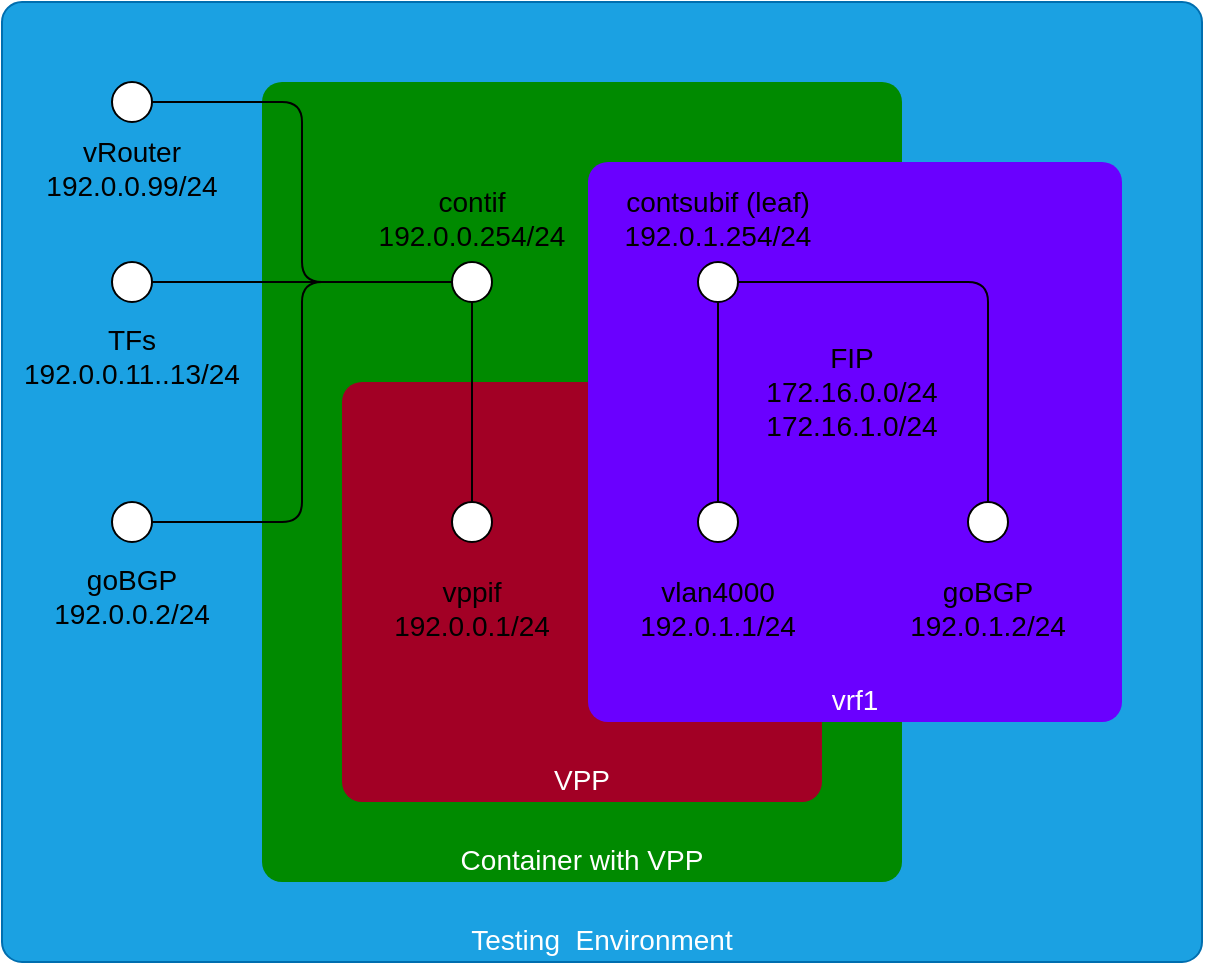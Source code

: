 <mxfile>
    <diagram id="9bSHRC0DQeq0pP0YiXLf" name="vpp">
        <mxGraphModel dx="603" dy="773" grid="1" gridSize="10" guides="1" tooltips="1" connect="1" arrows="1" fold="1" page="1" pageScale="1" pageWidth="850" pageHeight="1100" math="0" shadow="0">
            <root>
                <mxCell id="0"/>
                <mxCell id="1" parent="0"/>
                <mxCell id="4" value="Testing&amp;nbsp; Environment" style="rounded=1;whiteSpace=wrap;html=1;fillColor=#1ba1e2;strokeColor=#006EAF;fontColor=#ffffff;verticalAlign=bottom;fontSize=14;fontFamily=Helvetica;arcSize=20;portConstraintRotation=0;absoluteArcSize=1;" vertex="1" parent="1">
                    <mxGeometry x="80" y="80" width="600" height="480" as="geometry"/>
                </mxCell>
                <mxCell id="2" value="Container with VPP" style="rounded=1;whiteSpace=wrap;html=1;fillColor=#008a00;strokeColor=none;fontColor=#ffffff;verticalAlign=bottom;fontSize=14;fontFamily=Helvetica;arcSize=20;absoluteArcSize=1;" vertex="1" parent="1">
                    <mxGeometry x="210" y="120" width="320" height="400" as="geometry"/>
                </mxCell>
                <mxCell id="3" value="VPP" style="rounded=1;whiteSpace=wrap;html=1;fillColor=#a20025;strokeColor=none;fontColor=#ffffff;verticalAlign=bottom;fontSize=14;fontFamily=Helvetica;arcSize=20;imageHeight=24;absoluteArcSize=1;" vertex="1" parent="1">
                    <mxGeometry x="250" y="270" width="240" height="210" as="geometry"/>
                </mxCell>
                <mxCell id="19" value="vrf1" style="rounded=1;whiteSpace=wrap;html=1;fillColor=#6a00ff;strokeColor=none;fontColor=#ffffff;verticalAlign=bottom;fontSize=14;fontFamily=Helvetica;arcSize=20;absoluteArcSize=1;" vertex="1" parent="1">
                    <mxGeometry x="373" y="160" width="267" height="280" as="geometry"/>
                </mxCell>
                <mxCell id="5" value="" style="ellipse;whiteSpace=wrap;html=1;fontSize=14;fillColor=#FFFFFF;fontFamily=Helvetica;" vertex="1" parent="1">
                    <mxGeometry x="305" y="330" width="20" height="20" as="geometry"/>
                </mxCell>
                <mxCell id="6" value="vppif&lt;br style=&quot;font-size: 14px;&quot;&gt;192.0.0.1/24" style="text;strokeColor=none;align=center;fillColor=none;html=1;verticalAlign=middle;whiteSpace=wrap;rounded=0;fontSize=14;fontFamily=Helvetica;" vertex="1" parent="1">
                    <mxGeometry x="270" y="360" width="90" height="45" as="geometry"/>
                </mxCell>
                <mxCell id="7" value="" style="ellipse;whiteSpace=wrap;html=1;fontSize=14;fillColor=#FFFFFF;fontFamily=Helvetica;" vertex="1" parent="1">
                    <mxGeometry x="428" y="330" width="20" height="20" as="geometry"/>
                </mxCell>
                <mxCell id="8" value="vlan4000&lt;br style=&quot;font-size: 14px;&quot;&gt;192.0.1.1/24" style="text;strokeColor=none;align=center;fillColor=none;html=1;verticalAlign=middle;whiteSpace=wrap;rounded=0;fontSize=14;fontFamily=Helvetica;" vertex="1" parent="1">
                    <mxGeometry x="393" y="360" width="90" height="45" as="geometry"/>
                </mxCell>
                <mxCell id="14" style="edgeStyle=none;html=1;exitX=0.5;exitY=1;exitDx=0;exitDy=0;fontFamily=Helvetica;fontSize=14;endArrow=none;endFill=0;" edge="1" parent="1" source="10" target="5">
                    <mxGeometry relative="1" as="geometry"/>
                </mxCell>
                <mxCell id="26" style="edgeStyle=orthogonalEdgeStyle;html=1;exitX=0;exitY=0.5;exitDx=0;exitDy=0;entryX=1;entryY=0.5;entryDx=0;entryDy=0;fontFamily=Helvetica;fontSize=14;endArrow=none;endFill=0;" edge="1" parent="1" source="10" target="21">
                    <mxGeometry relative="1" as="geometry"/>
                </mxCell>
                <mxCell id="29" style="edgeStyle=orthogonalEdgeStyle;html=1;exitX=0;exitY=0.5;exitDx=0;exitDy=0;entryX=1;entryY=0.5;entryDx=0;entryDy=0;fontFamily=Helvetica;fontSize=14;endArrow=none;endFill=0;" edge="1" parent="1" source="10" target="27">
                    <mxGeometry relative="1" as="geometry"/>
                </mxCell>
                <mxCell id="10" value="" style="ellipse;whiteSpace=wrap;html=1;fontSize=14;fillColor=#FFFFFF;fontFamily=Helvetica;" vertex="1" parent="1">
                    <mxGeometry x="305" y="210" width="20" height="20" as="geometry"/>
                </mxCell>
                <mxCell id="15" style="edgeStyle=none;html=1;exitX=0.5;exitY=1;exitDx=0;exitDy=0;entryX=0.5;entryY=0;entryDx=0;entryDy=0;fontFamily=Helvetica;fontSize=14;endArrow=none;endFill=0;" edge="1" parent="1" source="11" target="7">
                    <mxGeometry relative="1" as="geometry"/>
                </mxCell>
                <mxCell id="11" value="" style="ellipse;whiteSpace=wrap;html=1;fontSize=14;fillColor=#FFFFFF;fontFamily=Helvetica;" vertex="1" parent="1">
                    <mxGeometry x="428" y="210" width="20" height="20" as="geometry"/>
                </mxCell>
                <mxCell id="12" value="contif&lt;br style=&quot;font-size: 14px;&quot;&gt;192.0.0.254/24" style="text;strokeColor=none;align=center;fillColor=none;html=1;verticalAlign=middle;whiteSpace=wrap;rounded=0;fontSize=14;fontFamily=Helvetica;" vertex="1" parent="1">
                    <mxGeometry x="270" y="165" width="90" height="45" as="geometry"/>
                </mxCell>
                <mxCell id="13" value="contsubif (leaf)&lt;br style=&quot;font-size: 14px;&quot;&gt;192.0.1.254/24" style="text;strokeColor=none;align=center;fillColor=none;html=1;verticalAlign=middle;whiteSpace=wrap;rounded=0;fontSize=14;fontFamily=Helvetica;" vertex="1" parent="1">
                    <mxGeometry x="383" y="165" width="110" height="45" as="geometry"/>
                </mxCell>
                <mxCell id="17" style="edgeStyle=orthogonalEdgeStyle;html=1;exitX=0.5;exitY=0;exitDx=0;exitDy=0;entryX=1;entryY=0.5;entryDx=0;entryDy=0;fontFamily=Helvetica;fontSize=14;endArrow=none;endFill=0;" edge="1" parent="1" source="16" target="11">
                    <mxGeometry relative="1" as="geometry"/>
                </mxCell>
                <mxCell id="16" value="" style="ellipse;whiteSpace=wrap;html=1;fontSize=14;fillColor=#FFFFFF;fontFamily=Helvetica;" vertex="1" parent="1">
                    <mxGeometry x="563" y="330" width="20" height="20" as="geometry"/>
                </mxCell>
                <mxCell id="18" value="goBGP&lt;br style=&quot;font-size: 14px;&quot;&gt;192.0.1.2/24" style="text;strokeColor=none;align=center;fillColor=none;html=1;verticalAlign=middle;whiteSpace=wrap;rounded=0;fontSize=14;fontFamily=Helvetica;" vertex="1" parent="1">
                    <mxGeometry x="528" y="360" width="90" height="45" as="geometry"/>
                </mxCell>
                <mxCell id="25" style="edgeStyle=orthogonalEdgeStyle;html=1;exitX=1;exitY=0.5;exitDx=0;exitDy=0;entryX=0;entryY=0.5;entryDx=0;entryDy=0;fontFamily=Helvetica;fontSize=14;endArrow=none;endFill=0;" edge="1" parent="1" source="20" target="10">
                    <mxGeometry relative="1" as="geometry"/>
                </mxCell>
                <mxCell id="20" value="" style="ellipse;whiteSpace=wrap;html=1;fontSize=14;fillColor=#FFFFFF;fontFamily=Helvetica;" vertex="1" parent="1">
                    <mxGeometry x="135" y="120" width="20" height="20" as="geometry"/>
                </mxCell>
                <mxCell id="21" value="" style="ellipse;whiteSpace=wrap;html=1;fontSize=14;fillColor=#FFFFFF;fontFamily=Helvetica;" vertex="1" parent="1">
                    <mxGeometry x="135" y="210" width="20" height="20" as="geometry"/>
                </mxCell>
                <mxCell id="22" value="vRouter&lt;br style=&quot;font-size: 14px;&quot;&gt;192.0.0.99/24" style="text;strokeColor=none;align=center;fillColor=none;html=1;verticalAlign=middle;whiteSpace=wrap;rounded=0;fontSize=14;fontFamily=Helvetica;" vertex="1" parent="1">
                    <mxGeometry x="100" y="140" width="90" height="45" as="geometry"/>
                </mxCell>
                <mxCell id="23" value="FIP&lt;br&gt;172.16.0.0/24&lt;br&gt;172.16.1.0/24&lt;br&gt;&lt;span style=&quot;text-align: start;&quot;&gt;&lt;font face=&quot;monospace&quot; color=&quot;rgba(0, 0, 0, 0)&quot;&gt;&lt;span style=&quot;font-size: 0px;&quot;&gt;172.16.0.0/24%3CmxGraphModel%3E%3Croot%3E%3CmxCell%20id%3D%220%22%2F%3E%3CmxCell%20id%3D%221%22%20parent%3D%220%22%2F%3E%3CmxCell%20id%3D%222%22%20value%3D%22vRouter%26lt%3Bbr%20style%3D%26quot%3Bfont-size%3A%2014px%3B%26quot%3B%26gt%3B192.0.0.99%2F24%22%20style%3D%22text%3BstrokeColor%3Dnone%3Balign%3Dcenter%3BfillColor%3Dnone%3Bhtml%3D1%3BverticalAlign%3Dmiddle%3BwhiteSpace%3Dwrap%3Brounded%3D0%3BfontSize%3D14%3BfontFamily%3DHelvetica%3B%22%20vertex%3D%221%22%20parent%3D%221%22%3E%3CmxGeometry%20x%3D%2260%22%20y%3D%22160%22%20width%3D%2290%22%20height%3D%2245%22%20as%3D%22geometry%22%2F%3E%3C%2FmxCell%3E%3C%2Froot%3E%3C%2FmxGraphModel%3E&lt;/span&gt;&lt;/font&gt;&lt;/span&gt;" style="text;strokeColor=none;align=center;fillColor=none;html=1;verticalAlign=middle;whiteSpace=wrap;rounded=0;fontSize=14;fontFamily=Helvetica;" vertex="1" parent="1">
                    <mxGeometry x="460" y="260" width="90" height="45" as="geometry"/>
                </mxCell>
                <mxCell id="24" value="TFs&lt;br style=&quot;font-size: 14px;&quot;&gt;192.0.0.11..13/24" style="text;strokeColor=none;align=center;fillColor=none;html=1;verticalAlign=middle;whiteSpace=wrap;rounded=0;fontSize=14;fontFamily=Helvetica;" vertex="1" parent="1">
                    <mxGeometry x="85" y="234" width="120" height="45" as="geometry"/>
                </mxCell>
                <mxCell id="27" value="" style="ellipse;whiteSpace=wrap;html=1;fontSize=14;fillColor=#FFFFFF;fontFamily=Helvetica;" vertex="1" parent="1">
                    <mxGeometry x="135" y="330" width="20" height="20" as="geometry"/>
                </mxCell>
                <mxCell id="28" value="goBGP&lt;br style=&quot;font-size: 14px;&quot;&gt;192.0.0.2/24" style="text;strokeColor=none;align=center;fillColor=none;html=1;verticalAlign=middle;whiteSpace=wrap;rounded=0;fontSize=14;fontFamily=Helvetica;" vertex="1" parent="1">
                    <mxGeometry x="85" y="354" width="120" height="45" as="geometry"/>
                </mxCell>
            </root>
        </mxGraphModel>
    </diagram>
</mxfile>